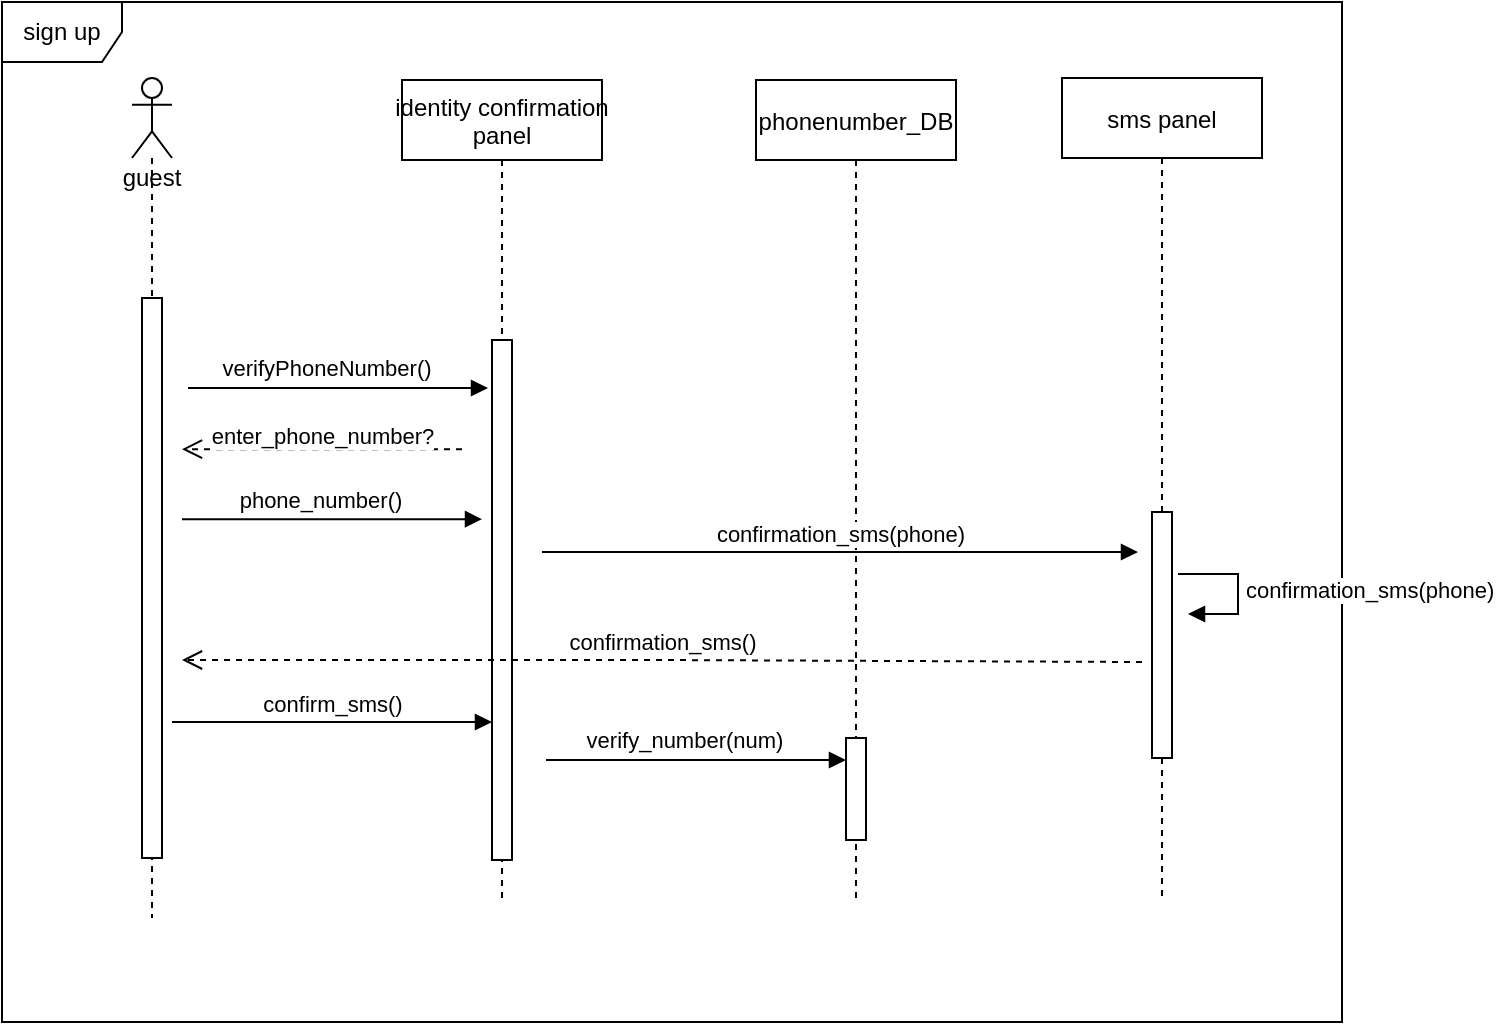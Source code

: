 <mxfile version="20.8.10" type="device"><diagram id="kgpKYQtTHZ0yAKxKKP6v" name="Page-1"><mxGraphModel dx="281" dy="621" grid="1" gridSize="10" guides="1" tooltips="1" connect="1" arrows="1" fold="1" page="1" pageScale="1" pageWidth="850" pageHeight="1100" math="0" shadow="0"><root><mxCell id="0"/><mxCell id="1" parent="0"/><mxCell id="62iLxjVJGYPEeGBwEZaz-22" value="sign up" style="shape=umlFrame;whiteSpace=wrap;html=1;fillColor=none;gradientColor=none;" parent="1" vertex="1"><mxGeometry x="100" y="40" width="670" height="510" as="geometry"/></mxCell><mxCell id="62iLxjVJGYPEeGBwEZaz-5" value="guest" style="shape=umlLifeline;participant=umlActor;perimeter=lifelinePerimeter;whiteSpace=wrap;html=1;container=1;collapsible=0;recursiveResize=0;verticalAlign=top;spacingTop=36;outlineConnect=0;" parent="1" vertex="1"><mxGeometry x="165" y="78" width="20" height="420" as="geometry"/></mxCell><mxCell id="62iLxjVJGYPEeGBwEZaz-1" value="" style="html=1;points=[];perimeter=orthogonalPerimeter;" parent="62iLxjVJGYPEeGBwEZaz-5" vertex="1"><mxGeometry x="5" y="110" width="10" height="280" as="geometry"/></mxCell><mxCell id="3nuBFxr9cyL0pnOWT2aG-5" value="identity confirmation&#10;panel" style="shape=umlLifeline;perimeter=lifelinePerimeter;container=1;collapsible=0;recursiveResize=0;rounded=0;shadow=0;strokeWidth=1;" parent="1" vertex="1"><mxGeometry x="300" y="79" width="100" height="411" as="geometry"/></mxCell><mxCell id="3nuBFxr9cyL0pnOWT2aG-6" value="" style="points=[];perimeter=orthogonalPerimeter;rounded=0;shadow=0;strokeWidth=1;" parent="3nuBFxr9cyL0pnOWT2aG-5" vertex="1"><mxGeometry x="45" y="130" width="10" height="260" as="geometry"/></mxCell><mxCell id="62iLxjVJGYPEeGBwEZaz-15" value="phonenumber_DB" style="shape=umlLifeline;perimeter=lifelinePerimeter;container=1;collapsible=0;recursiveResize=0;rounded=0;shadow=0;strokeWidth=1;" parent="1" vertex="1"><mxGeometry x="477" y="79" width="100" height="410" as="geometry"/></mxCell><mxCell id="62iLxjVJGYPEeGBwEZaz-16" value="" style="points=[];perimeter=orthogonalPerimeter;rounded=0;shadow=0;strokeWidth=1;" parent="62iLxjVJGYPEeGBwEZaz-15" vertex="1"><mxGeometry x="45" y="329" width="10" height="51" as="geometry"/></mxCell><object label="" sdf="sdf" id="ZNWFDH6_I_0Zf-ZtsdpX-4"><mxCell style="html=1;verticalAlign=bottom;endArrow=block;rounded=0;" parent="1" edge="1"><mxGeometry x="0.033" y="10" width="80" relative="1" as="geometry"><mxPoint x="193.0" y="233" as="sourcePoint"/><mxPoint x="343" y="233" as="targetPoint"/><mxPoint as="offset"/></mxGeometry></mxCell></object><mxCell id="ZNWFDH6_I_0Zf-ZtsdpX-5" value="verifyPhoneNumber()" style="edgeLabel;html=1;align=center;verticalAlign=middle;resizable=0;points=[];" parent="ZNWFDH6_I_0Zf-ZtsdpX-4" vertex="1" connectable="0"><mxGeometry x="-0.416" y="-1" relative="1" as="geometry"><mxPoint x="25" y="-11" as="offset"/></mxGeometry></mxCell><mxCell id="ZNWFDH6_I_0Zf-ZtsdpX-47" value="enter_phone_number?" style="html=1;verticalAlign=bottom;endArrow=open;dashed=1;endSize=8;rounded=0;" parent="1" edge="1"><mxGeometry y="2" relative="1" as="geometry"><mxPoint x="330" y="263.57" as="sourcePoint"/><mxPoint x="190" y="263.57" as="targetPoint"/><mxPoint as="offset"/></mxGeometry></mxCell><object label="" sdf="sdf" id="ZNWFDH6_I_0Zf-ZtsdpX-49"><mxCell style="html=1;verticalAlign=bottom;endArrow=block;rounded=0;" parent="1" edge="1"><mxGeometry x="0.033" y="10" width="80" relative="1" as="geometry"><mxPoint x="190" y="298.57" as="sourcePoint"/><mxPoint x="340" y="298.57" as="targetPoint"/><mxPoint as="offset"/></mxGeometry></mxCell></object><mxCell id="ZNWFDH6_I_0Zf-ZtsdpX-50" value="phone_number()" style="edgeLabel;html=1;align=center;verticalAlign=middle;resizable=0;points=[];" parent="ZNWFDH6_I_0Zf-ZtsdpX-49" vertex="1" connectable="0"><mxGeometry x="-0.416" y="-1" relative="1" as="geometry"><mxPoint x="25" y="-11" as="offset"/></mxGeometry></mxCell><object label="" sdf="sdf" id="ZNWFDH6_I_0Zf-ZtsdpX-55"><mxCell style="html=1;verticalAlign=bottom;endArrow=block;rounded=0;" parent="1" edge="1"><mxGeometry x="0.033" y="10" width="80" relative="1" as="geometry"><mxPoint x="372" y="419.0" as="sourcePoint"/><mxPoint x="522" y="419.0" as="targetPoint"/><mxPoint as="offset"/></mxGeometry></mxCell></object><mxCell id="ZNWFDH6_I_0Zf-ZtsdpX-56" value="verify_number(num)" style="edgeLabel;html=1;align=center;verticalAlign=middle;resizable=0;points=[];" parent="ZNWFDH6_I_0Zf-ZtsdpX-55" vertex="1" connectable="0"><mxGeometry x="-0.416" y="-1" relative="1" as="geometry"><mxPoint x="25" y="-11" as="offset"/></mxGeometry></mxCell><mxCell id="ZNWFDH6_I_0Zf-ZtsdpX-57" value="sms panel" style="shape=umlLifeline;perimeter=lifelinePerimeter;container=1;collapsible=0;recursiveResize=0;rounded=0;shadow=0;strokeWidth=1;" parent="1" vertex="1"><mxGeometry x="630" y="78" width="100" height="410" as="geometry"/></mxCell><mxCell id="ZNWFDH6_I_0Zf-ZtsdpX-58" value="" style="points=[];perimeter=orthogonalPerimeter;rounded=0;shadow=0;strokeWidth=1;" parent="ZNWFDH6_I_0Zf-ZtsdpX-57" vertex="1"><mxGeometry x="45" y="217" width="10" height="123" as="geometry"/></mxCell><mxCell id="ZNWFDH6_I_0Zf-ZtsdpX-62" value="confirmation_sms(phone)" style="edgeStyle=orthogonalEdgeStyle;html=1;align=left;spacingLeft=2;endArrow=block;rounded=0;entryX=1;entryY=0;" parent="ZNWFDH6_I_0Zf-ZtsdpX-57" edge="1"><mxGeometry relative="1" as="geometry"><mxPoint x="58" y="248" as="sourcePoint"/><Array as="points"><mxPoint x="88" y="248"/></Array><mxPoint x="63" y="268" as="targetPoint"/></mxGeometry></mxCell><mxCell id="ZNWFDH6_I_0Zf-ZtsdpX-59" value="confirmation_sms(phone)" style="html=1;verticalAlign=bottom;endArrow=block;rounded=0;" parent="1" edge="1"><mxGeometry width="80" relative="1" as="geometry"><mxPoint x="370" y="315" as="sourcePoint"/><mxPoint x="668" y="315" as="targetPoint"/></mxGeometry></mxCell><mxCell id="ZNWFDH6_I_0Zf-ZtsdpX-66" value="confirmation_sms()" style="html=1;verticalAlign=bottom;endArrow=open;dashed=1;endSize=8;rounded=0;" parent="1" edge="1"><mxGeometry relative="1" as="geometry"><mxPoint x="670" y="370" as="sourcePoint"/><mxPoint x="190" y="369" as="targetPoint"/><Array as="points"><mxPoint x="430" y="369"/></Array></mxGeometry></mxCell><mxCell id="ZNWFDH6_I_0Zf-ZtsdpX-68" value="confirm_sms()" style="html=1;verticalAlign=bottom;endArrow=block;rounded=0;" parent="1" target="3nuBFxr9cyL0pnOWT2aG-6" edge="1"><mxGeometry width="80" relative="1" as="geometry"><mxPoint x="185" y="400" as="sourcePoint"/><mxPoint x="265" y="400" as="targetPoint"/><Array as="points"><mxPoint x="270" y="400"/></Array><mxPoint as="offset"/></mxGeometry></mxCell></root></mxGraphModel></diagram></mxfile>